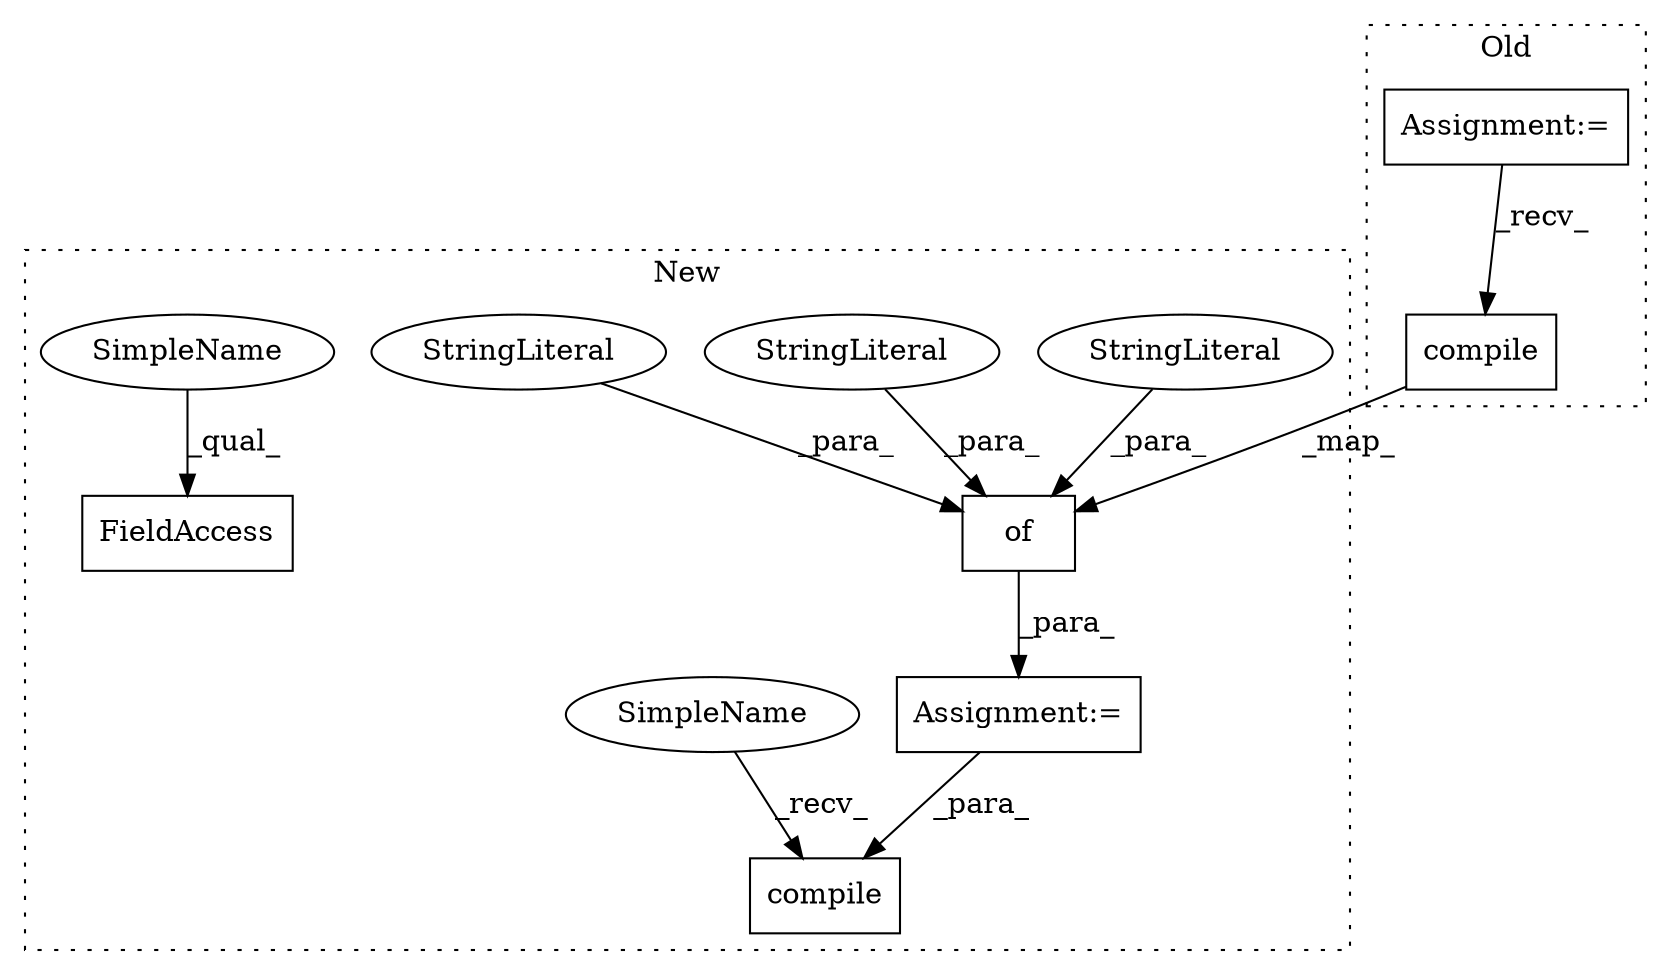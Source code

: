 digraph G {
subgraph cluster0 {
1 [label="compile" a="32" s="929,995" l="8,1" shape="box"];
6 [label="Assignment:=" a="7" s="347" l="3" shape="box"];
label = "Old";
style="dotted";
}
subgraph cluster1 {
2 [label="of" a="32" s="691,781" l="3,1" shape="box"];
3 [label="StringLiteral" a="45" s="728" l="11" shape="ellipse"];
4 [label="StringLiteral" a="45" s="747" l="9" shape="ellipse"];
5 [label="StringLiteral" a="45" s="694" l="6" shape="ellipse"];
7 [label="compile" a="32" s="1084,1103" l="8,1" shape="box"];
8 [label="FieldAccess" a="22" s="1469" l="16" shape="box"];
9 [label="Assignment:=" a="7" s="686" l="1" shape="box"];
10 [label="SimpleName" a="42" s="1469" l="10" shape="ellipse"];
11 [label="SimpleName" a="42" s="1073" l="10" shape="ellipse"];
label = "New";
style="dotted";
}
1 -> 2 [label="_map_"];
2 -> 9 [label="_para_"];
3 -> 2 [label="_para_"];
4 -> 2 [label="_para_"];
5 -> 2 [label="_para_"];
6 -> 1 [label="_recv_"];
9 -> 7 [label="_para_"];
10 -> 8 [label="_qual_"];
11 -> 7 [label="_recv_"];
}